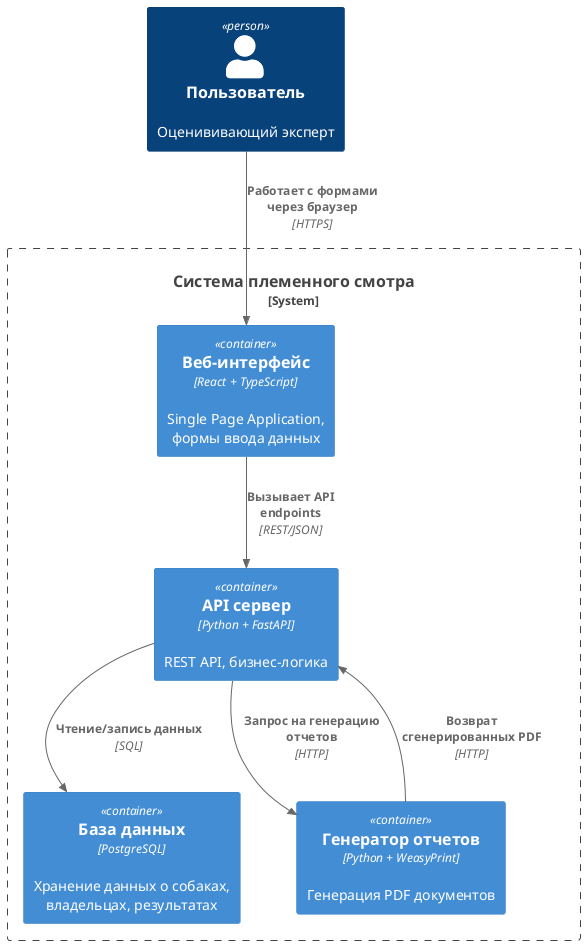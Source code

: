 @startuml Python Stack - Container Diagram

!include <C4/C4_Context>
!include <C4/C4_Container>

Person(user, "Пользователь", "Оценививающий эксперт")

System_Boundary(system, "Система племенного смотра") {
    Container(spa, "Веб-интерфейс", "React + TypeScript", "Single Page Application, формы ввода данных")
    Container(api, "API сервер", "Python + FastAPI", "REST API, бизнес-логика")
    Container(db, "База данных", "PostgreSQL", "Хранение данных о собаках, владельцах, результатах")
    Container(pdf_service, "Генератор отчетов", "Python + WeasyPrint", "Генерация PDF документов")
}

Rel(user, spa, "Работает с формами через браузер", "HTTPS")
Rel(spa, api, "Вызывает API endpoints", "REST/JSON")
Rel(api, db, "Чтение/запись данных", "SQL")
Rel(api, pdf_service, "Запрос на генерацию отчетов", "HTTP")
Rel(pdf_service, api, "Возврат сгенерированных PDF", "HTTP")

@enduml